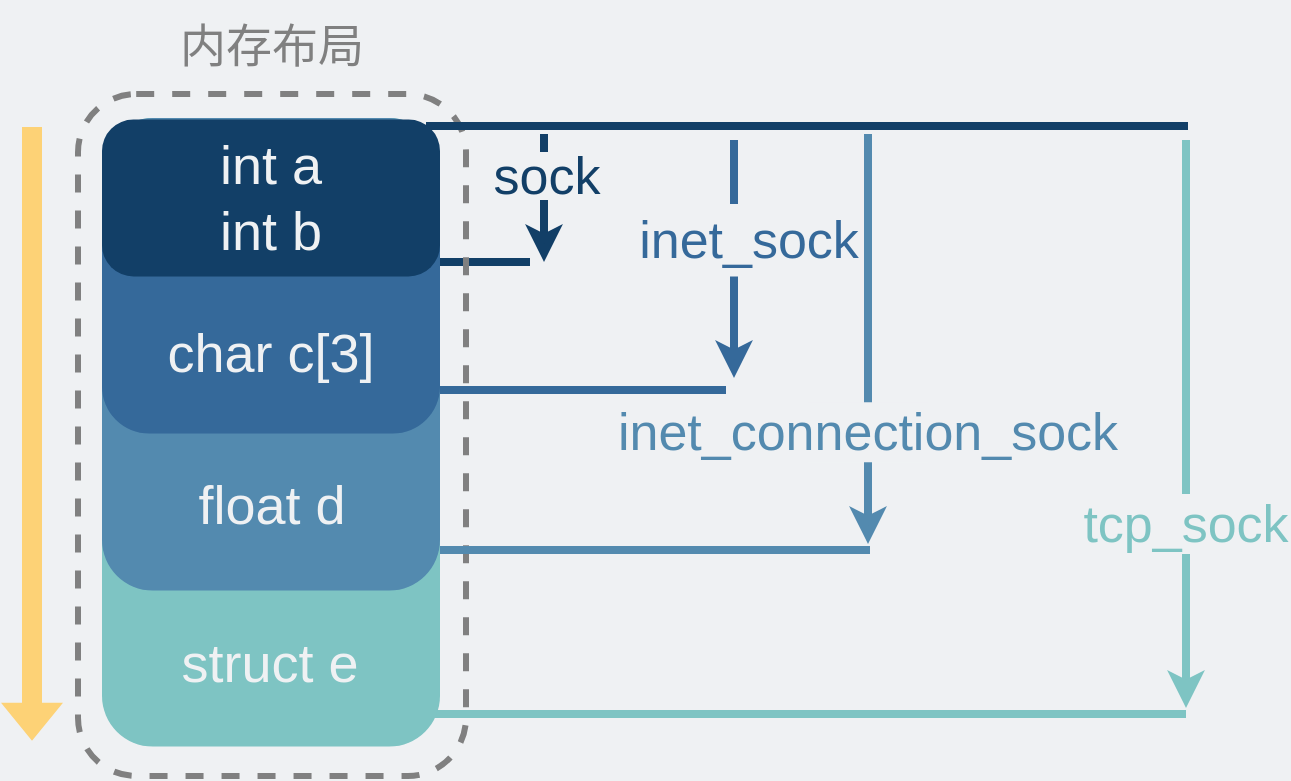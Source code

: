 <mxfile version="20.6.0" type="github"><diagram id="3228e29e-7158-1315-38df-8450db1d8a1d" name="Page-1"><mxGraphModel dx="2510" dy="293" grid="0" gridSize="10" guides="1" tooltips="1" connect="1" arrows="1" fold="1" page="1" pageScale="1" pageWidth="800" pageHeight="430" background="#EFF1F3" math="0" shadow="0"><root><mxCell id="0"/><mxCell id="1" parent="0"/><mxCell id="dr_V7ZJz579JLVRyybLS-23" value="" style="endArrow=none;html=1;strokeWidth=4;rounded=1;fontSize=23;fontColor=#808080;fillColor=#FDD276;strokeColor=#123F67;" edge="1" parent="1"><mxGeometry width="50" height="50" relative="1" as="geometry"><mxPoint x="297" y="582" as="sourcePoint"/><mxPoint x="357" y="582" as="targetPoint"/></mxGeometry></mxCell><mxCell id="dr_V7ZJz579JLVRyybLS-1" value="" style="rounded=1;whiteSpace=wrap;html=1;fillColor=none;dashed=1;strokeWidth=3;strokeColor=#808080;" vertex="1" parent="1"><mxGeometry x="131" y="498" width="194" height="341" as="geometry"/></mxCell><mxCell id="Cc0OR5DpWGdqYDi1uymj-7" value="" style="shape=flexArrow;endArrow=classic;html=1;rounded=0;fontSize=16;fontColor=#EFF1F3;fillColor=#FDD276;strokeColor=none;" parent="1" edge="1"><mxGeometry width="50" height="50" relative="1" as="geometry"><mxPoint x="108" y="514" as="sourcePoint"/><mxPoint x="108" y="821.87" as="targetPoint"/></mxGeometry></mxCell><mxCell id="Cc0OR5DpWGdqYDi1uymj-8" value="&lt;font color=&quot;#808080&quot; style=&quot;font-size: 23px;&quot;&gt;内存布局&lt;/font&gt;" style="text;html=1;strokeColor=none;fillColor=none;align=center;verticalAlign=middle;whiteSpace=wrap;rounded=0;fontSize=16;fontColor=#EFF1F3;" parent="1" vertex="1"><mxGeometry x="157.51" y="451" width="140" height="46" as="geometry"/></mxCell><mxCell id="dr_V7ZJz579JLVRyybLS-4" value="" style="endArrow=none;html=1;strokeWidth=4;rounded=1;fontSize=23;fontColor=#808080;fillColor=#FDD276;strokeColor=#7EC4C3;" edge="1" parent="1"><mxGeometry width="50" height="50" relative="1" as="geometry"><mxPoint x="309" y="808.0" as="sourcePoint"/><mxPoint x="685" y="808.0" as="targetPoint"/></mxGeometry></mxCell><mxCell id="dr_V7ZJz579JLVRyybLS-5" value="" style="endArrow=classic;html=1;rounded=1;strokeColor=#538AAF;strokeWidth=4;fontSize=26;fontColor=#35699A;fillColor=#FDD276;" edge="1" parent="1"><mxGeometry width="50" height="50" relative="1" as="geometry"><mxPoint x="526" y="518" as="sourcePoint"/><mxPoint x="526" y="723" as="targetPoint"/></mxGeometry></mxCell><mxCell id="dr_V7ZJz579JLVRyybLS-6" value="" style="endArrow=none;html=1;strokeWidth=4;rounded=1;fontSize=23;fontColor=#808080;fillColor=#FDD276;strokeColor=#538AAF;" edge="1" parent="1"><mxGeometry width="50" height="50" relative="1" as="geometry"><mxPoint x="295.0" y="726" as="sourcePoint"/><mxPoint x="527" y="726" as="targetPoint"/></mxGeometry></mxCell><mxCell id="dr_V7ZJz579JLVRyybLS-7" value="" style="endArrow=none;html=1;strokeWidth=4;rounded=1;fontSize=23;fontColor=#808080;fillColor=#FDD276;strokeColor=#35699A;" edge="1" parent="1"><mxGeometry width="50" height="50" relative="1" as="geometry"><mxPoint x="305.0" y="646" as="sourcePoint"/><mxPoint x="455" y="646" as="targetPoint"/></mxGeometry></mxCell><mxCell id="dr_V7ZJz579JLVRyybLS-8" value="" style="endArrow=none;html=1;strokeWidth=4;rounded=1;fontSize=23;fontColor=#808080;fillColor=#FDD276;strokeColor=#123F67;" edge="1" parent="1"><mxGeometry width="50" height="50" relative="1" as="geometry"><mxPoint x="305.0" y="514" as="sourcePoint"/><mxPoint x="686" y="514" as="targetPoint"/></mxGeometry></mxCell><mxCell id="dr_V7ZJz579JLVRyybLS-9" value="&lt;span style=&quot;color: rgb(239, 241, 243); font-size: 20px;&quot;&gt;tcp_sock&lt;/span&gt;" style="rounded=1;whiteSpace=wrap;html=1;fillColor=#7EC4C3;strokeColor=none;" vertex="1" parent="1"><mxGeometry x="143" y="510" width="169" height="314.25" as="geometry"/></mxCell><mxCell id="dr_V7ZJz579JLVRyybLS-10" value="&lt;span style=&quot;color: rgb(239, 241, 243);&quot;&gt;&lt;font style=&quot;font-size: 16px;&quot;&gt;inet_connection_sock&lt;/font&gt;&lt;/span&gt;" style="rounded=1;whiteSpace=wrap;html=1;fillColor=#538AAF;strokeColor=none;" vertex="1" parent="1"><mxGeometry x="143" y="510" width="169" height="236.25" as="geometry"/></mxCell><mxCell id="dr_V7ZJz579JLVRyybLS-11" value="" style="rounded=1;whiteSpace=wrap;html=1;fillColor=#35699A;strokeColor=none;" vertex="1" parent="1"><mxGeometry x="143" y="511" width="169" height="156.75" as="geometry"/></mxCell><mxCell id="dr_V7ZJz579JLVRyybLS-12" value="&lt;span style=&quot;color: rgb(239, 241, 243); font-size: 27px;&quot;&gt;int a&lt;/span&gt;&lt;br style=&quot;color: rgb(239, 241, 243); font-size: 27px;&quot;&gt;&lt;span style=&quot;color: rgb(239, 241, 243); font-size: 27px;&quot;&gt;int b&lt;/span&gt;" style="rounded=1;whiteSpace=wrap;html=1;fillColor=#123F67;strokeColor=none;arcSize=20;" vertex="1" parent="1"><mxGeometry x="143" y="510.75" width="169" height="78.5" as="geometry"/></mxCell><mxCell id="dr_V7ZJz579JLVRyybLS-13" value="&lt;font style=&quot;font-size: 26px;&quot; color=&quot;#538aaf&quot;&gt;inet_connection_sock&lt;/font&gt;" style="text;html=1;strokeColor=none;fillColor=#EFF1F3;align=center;verticalAlign=middle;whiteSpace=wrap;rounded=0;fontSize=23;fontColor=#808080;" vertex="1" parent="1"><mxGeometry x="496" y="652.13" width="60" height="30" as="geometry"/></mxCell><mxCell id="dr_V7ZJz579JLVRyybLS-14" value="" style="endArrow=classic;html=1;rounded=1;strokeColor=#35699A;strokeWidth=4;fontSize=26;fontColor=#35699A;fillColor=#FDD276;" edge="1" parent="1"><mxGeometry width="50" height="50" relative="1" as="geometry"><mxPoint x="459" y="521" as="sourcePoint"/><mxPoint x="459" y="640" as="targetPoint"/></mxGeometry></mxCell><mxCell id="dr_V7ZJz579JLVRyybLS-15" value="&lt;font style=&quot;font-size: 26px;&quot; color=&quot;#35699a&quot;&gt;inet_sock&lt;/font&gt;" style="text;html=1;strokeColor=none;fillColor=#EFF1F3;align=center;verticalAlign=middle;whiteSpace=wrap;rounded=0;fontSize=23;fontColor=#808080;" vertex="1" parent="1"><mxGeometry x="440" y="553" width="53" height="36.25" as="geometry"/></mxCell><mxCell id="dr_V7ZJz579JLVRyybLS-16" value="" style="endArrow=classic;html=1;rounded=1;strokeColor=#7EC4C3;strokeWidth=4;fontSize=26;fontColor=#35699A;fillColor=#FDD276;" edge="1" parent="1"><mxGeometry width="50" height="50" relative="1" as="geometry"><mxPoint x="685" y="521" as="sourcePoint"/><mxPoint x="685" y="805" as="targetPoint"/></mxGeometry></mxCell><mxCell id="dr_V7ZJz579JLVRyybLS-17" value="&lt;font style=&quot;font-size: 26px;&quot; color=&quot;#7ec4c3&quot;&gt;tcp_sock&lt;/font&gt;" style="text;html=1;strokeColor=none;fillColor=#EFF1F3;align=center;verticalAlign=middle;whiteSpace=wrap;rounded=0;fontSize=23;fontColor=#808080;" vertex="1" parent="1"><mxGeometry x="655" y="698" width="60" height="30" as="geometry"/></mxCell><mxCell id="dr_V7ZJz579JLVRyybLS-20" value="&lt;span style=&quot;color: rgb(239, 241, 243);&quot;&gt;&lt;font style=&quot;font-size: 27px;&quot;&gt;char c[3]&lt;/font&gt;&lt;/span&gt;" style="text;html=1;strokeColor=none;fillColor=none;align=center;verticalAlign=middle;whiteSpace=wrap;rounded=0;fontSize=23;fontColor=#808080;" vertex="1" parent="1"><mxGeometry x="173.88" y="599" width="107.25" height="58" as="geometry"/></mxCell><mxCell id="dr_V7ZJz579JLVRyybLS-21" value="&lt;span style=&quot;color: rgb(239, 241, 243);&quot;&gt;&lt;font style=&quot;font-size: 27px;&quot;&gt;float d&lt;/font&gt;&lt;/span&gt;" style="text;html=1;strokeColor=none;fillColor=none;align=center;verticalAlign=middle;whiteSpace=wrap;rounded=0;fontSize=23;fontColor=#808080;" vertex="1" parent="1"><mxGeometry x="188.75" y="675" width="77.5" height="58" as="geometry"/></mxCell><mxCell id="dr_V7ZJz579JLVRyybLS-22" value="&lt;span style=&quot;color: rgb(239, 241, 243);&quot;&gt;&lt;font style=&quot;font-size: 27px;&quot;&gt;struct e&lt;/font&gt;&lt;/span&gt;" style="text;html=1;strokeColor=none;fillColor=none;align=center;verticalAlign=middle;whiteSpace=wrap;rounded=0;fontSize=23;fontColor=#808080;" vertex="1" parent="1"><mxGeometry x="175.38" y="754" width="104.25" height="58" as="geometry"/></mxCell><mxCell id="dr_V7ZJz579JLVRyybLS-24" value="" style="endArrow=classic;html=1;rounded=1;strokeColor=#123F67;strokeWidth=4;fontSize=26;fontColor=#35699A;fillColor=#FDD276;" edge="1" parent="1"><mxGeometry width="50" height="50" relative="1" as="geometry"><mxPoint x="364" y="518" as="sourcePoint"/><mxPoint x="364" y="582" as="targetPoint"/></mxGeometry></mxCell><mxCell id="dr_V7ZJz579JLVRyybLS-25" value="&lt;font color=&quot;#123f67&quot; style=&quot;font-size: 26px;&quot;&gt;sock&lt;/font&gt;" style="text;html=1;strokeColor=none;fillColor=#EFF1F3;align=center;verticalAlign=middle;whiteSpace=wrap;rounded=0;fontSize=23;fontColor=#808080;" vertex="1" parent="1"><mxGeometry x="339" y="527" width="53" height="24" as="geometry"/></mxCell></root></mxGraphModel></diagram></mxfile>